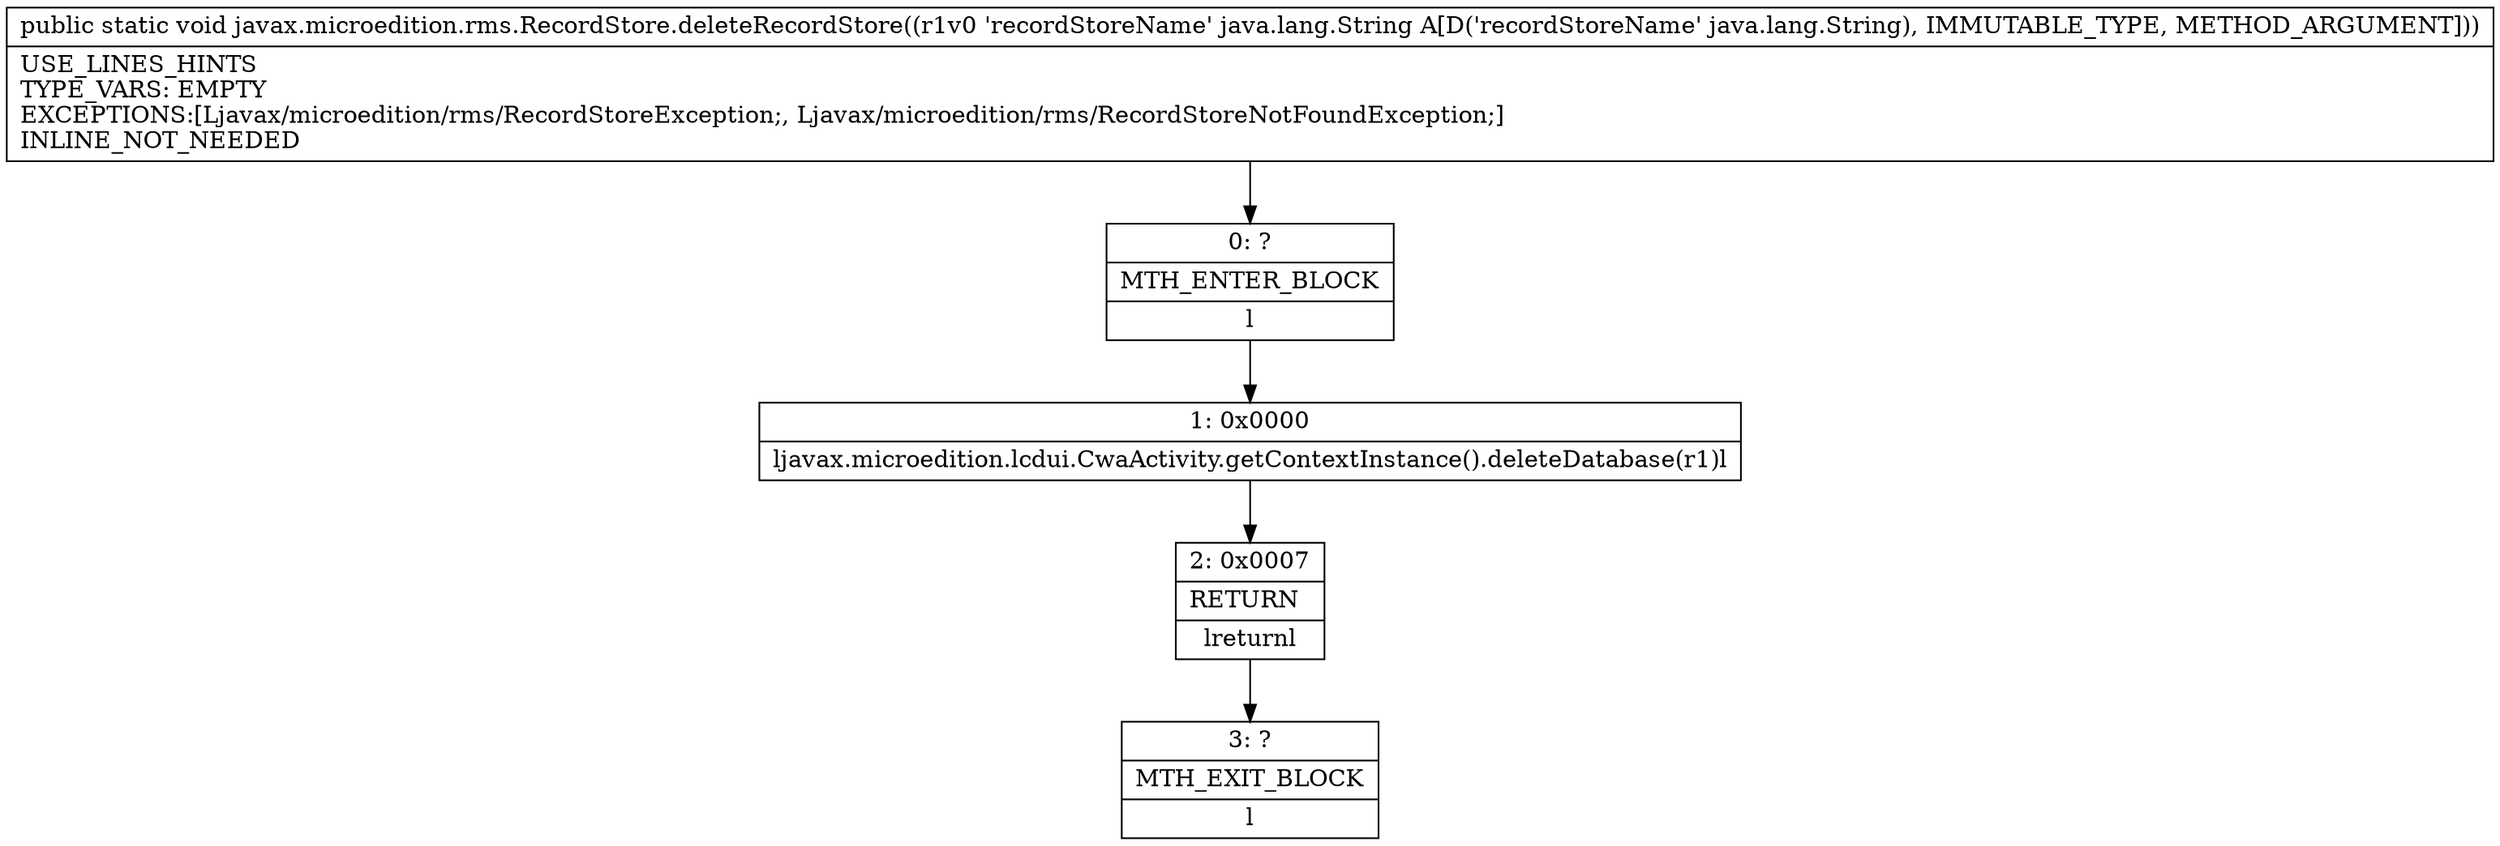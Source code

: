 digraph "CFG forjavax.microedition.rms.RecordStore.deleteRecordStore(Ljava\/lang\/String;)V" {
Node_0 [shape=record,label="{0\:\ ?|MTH_ENTER_BLOCK\l|l}"];
Node_1 [shape=record,label="{1\:\ 0x0000|ljavax.microedition.lcdui.CwaActivity.getContextInstance().deleteDatabase(r1)l}"];
Node_2 [shape=record,label="{2\:\ 0x0007|RETURN\l|lreturnl}"];
Node_3 [shape=record,label="{3\:\ ?|MTH_EXIT_BLOCK\l|l}"];
MethodNode[shape=record,label="{public static void javax.microedition.rms.RecordStore.deleteRecordStore((r1v0 'recordStoreName' java.lang.String A[D('recordStoreName' java.lang.String), IMMUTABLE_TYPE, METHOD_ARGUMENT]))  | USE_LINES_HINTS\lTYPE_VARS: EMPTY\lEXCEPTIONS:[Ljavax\/microedition\/rms\/RecordStoreException;, Ljavax\/microedition\/rms\/RecordStoreNotFoundException;]\lINLINE_NOT_NEEDED\l}"];
MethodNode -> Node_0;
Node_0 -> Node_1;
Node_1 -> Node_2;
Node_2 -> Node_3;
}

